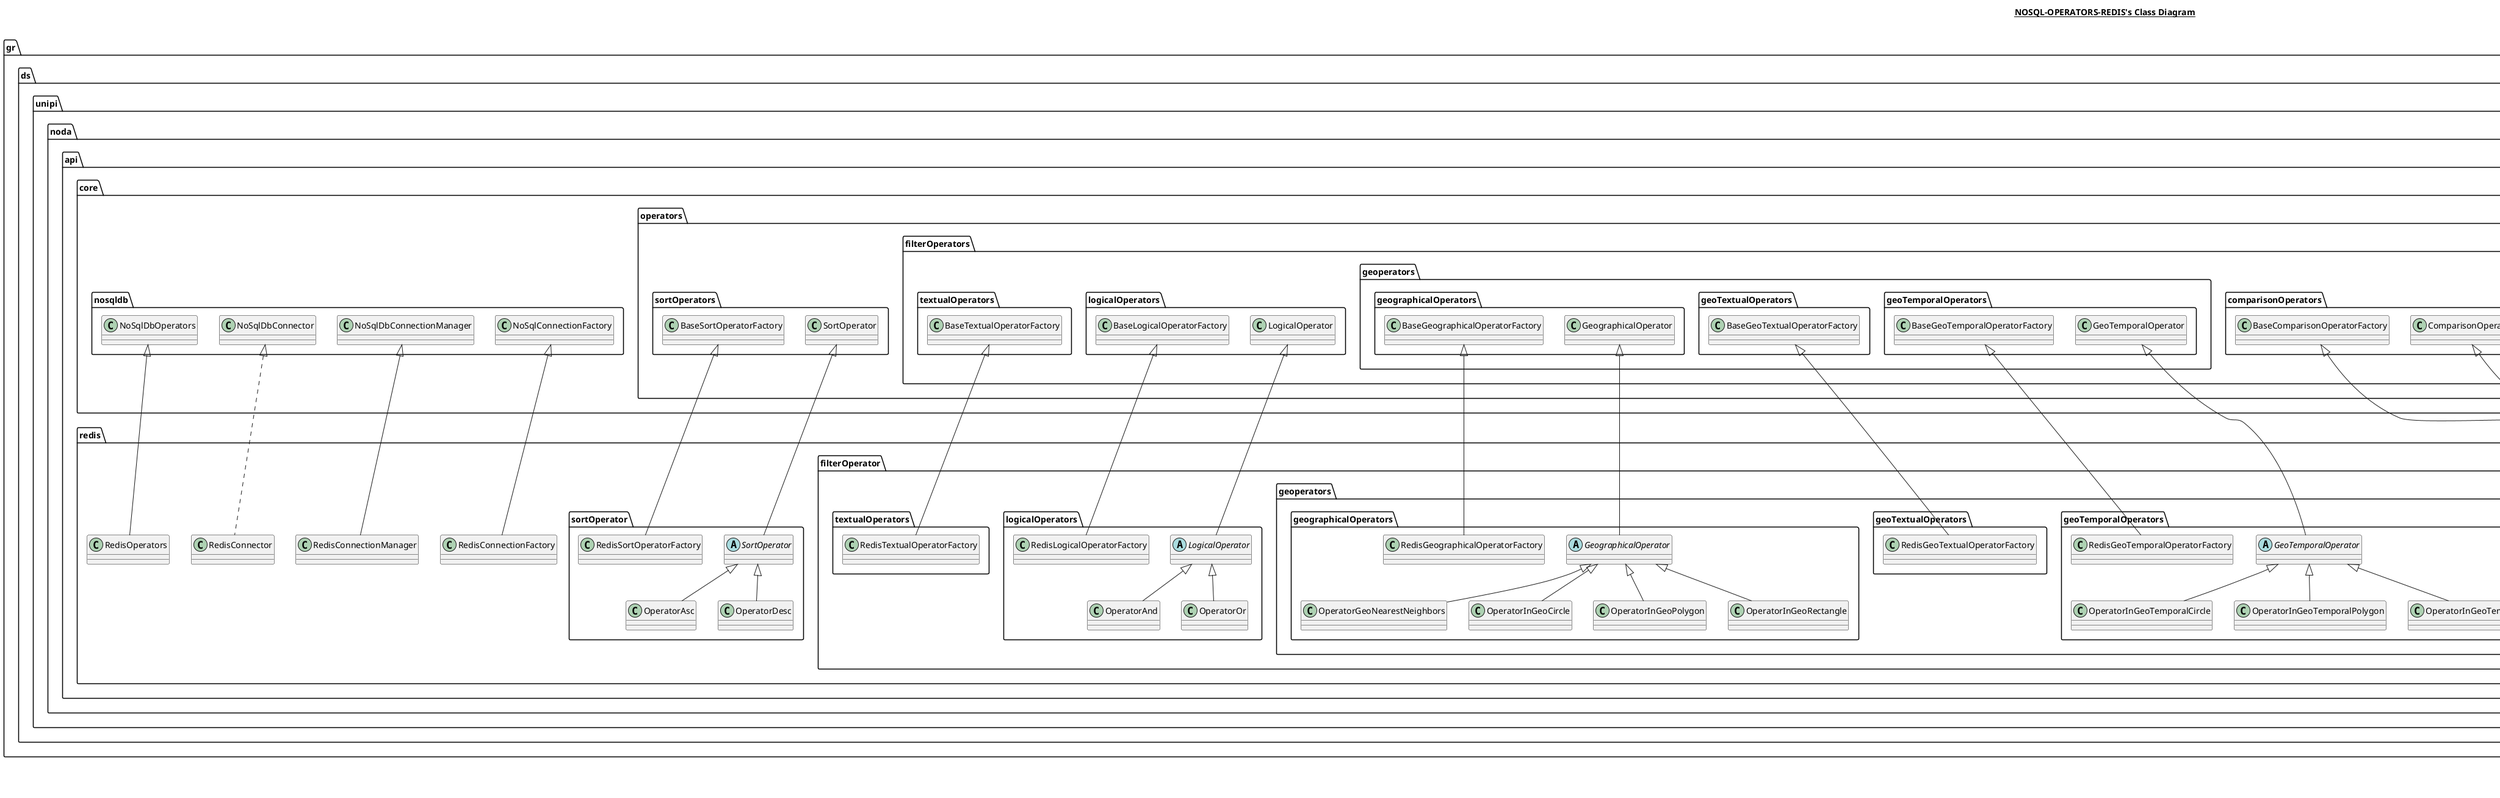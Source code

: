 @startuml

title __NOSQL-OPERATORS-REDIS's Class Diagram__\n

  namespace gr.ds.unipi.noda.api.redis {
    class gr.ds.unipi.noda.api.redis.RedisConnectionFactory {
    }
  }
  

  namespace gr.ds.unipi.noda.api.redis {
    class gr.ds.unipi.noda.api.redis.RedisConnectionManager {
    }
  }
  

  namespace gr.ds.unipi.noda.api.redis {
    class gr.ds.unipi.noda.api.redis.RedisConnector {
    }
  }
  

  namespace gr.ds.unipi.noda.api.redis {
    class gr.ds.unipi.noda.api.redis.RedisOperators {
    }
  }
  

  namespace gr.ds.unipi.noda.api.redis {
    namespace aggregateOperator {
      abstract class gr.ds.unipi.noda.api.redis.aggregateOperator.AggregateOperator {
      }
    }
  }
  

  namespace gr.ds.unipi.noda.api.redis {
    namespace aggregateOperator {
      class gr.ds.unipi.noda.api.redis.aggregateOperator.OperatorAvg {
      }
    }
  }
  

  namespace gr.ds.unipi.noda.api.redis {
    namespace aggregateOperator {
      class gr.ds.unipi.noda.api.redis.aggregateOperator.OperatorCount {
      }
    }
  }
  

  namespace gr.ds.unipi.noda.api.redis {
    namespace aggregateOperator {
      class gr.ds.unipi.noda.api.redis.aggregateOperator.OperatorCountDistinct {
      }
    }
  }
  

  namespace gr.ds.unipi.noda.api.redis {
    namespace aggregateOperator {
      class gr.ds.unipi.noda.api.redis.aggregateOperator.OperatorCountNonNull {
      }
    }
  }
  

  namespace gr.ds.unipi.noda.api.redis {
    namespace aggregateOperator {
      class gr.ds.unipi.noda.api.redis.aggregateOperator.OperatorMax {
      }
    }
  }
  

  namespace gr.ds.unipi.noda.api.redis {
    namespace aggregateOperator {
      class gr.ds.unipi.noda.api.redis.aggregateOperator.OperatorMin {
      }
    }
  }
  

  namespace gr.ds.unipi.noda.api.redis {
    namespace aggregateOperator {
      class gr.ds.unipi.noda.api.redis.aggregateOperator.OperatorSum {
      }
    }
  }
  

  namespace gr.ds.unipi.noda.api.redis {
    namespace aggregateOperator {
      class gr.ds.unipi.noda.api.redis.aggregateOperator.RedisAggregateOperatorFactory {
      }
    }
  }
  

  namespace gr.ds.unipi.noda.api.redis {
    namespace filterOperator.comparisonOperators {
      abstract class gr.ds.unipi.noda.api.redis.filterOperator.comparisonOperators.ComparisonOperator {
      }
    }
  }
  

  namespace gr.ds.unipi.noda.api.redis {
    namespace filterOperator.comparisonOperators {
      class gr.ds.unipi.noda.api.redis.filterOperator.comparisonOperators.OperatorEqual {
      }
    }
  }
  

  namespace gr.ds.unipi.noda.api.redis {
    namespace filterOperator.comparisonOperators {
      class gr.ds.unipi.noda.api.redis.filterOperator.comparisonOperators.OperatorGreaterThan {
      }
    }
  }
  

  namespace gr.ds.unipi.noda.api.redis {
    namespace filterOperator.comparisonOperators {
      class gr.ds.unipi.noda.api.redis.filterOperator.comparisonOperators.OperatorGreaterThanEqual {
      }
    }
  }
  

  namespace gr.ds.unipi.noda.api.redis {
    namespace filterOperator.comparisonOperators {
      class gr.ds.unipi.noda.api.redis.filterOperator.comparisonOperators.OperatorLessThan {
      }
    }
  }
  

  namespace gr.ds.unipi.noda.api.redis {
    namespace filterOperator.comparisonOperators {
      class gr.ds.unipi.noda.api.redis.filterOperator.comparisonOperators.OperatorLessThanEqual {
      }
    }
  }
  

  namespace gr.ds.unipi.noda.api.redis {
    namespace filterOperator.comparisonOperators {
      class gr.ds.unipi.noda.api.redis.filterOperator.comparisonOperators.OperatorNotEqual {
      }
    }
  }
  

  namespace gr.ds.unipi.noda.api.redis {
    namespace filterOperator.comparisonOperators {
      class gr.ds.unipi.noda.api.redis.filterOperator.comparisonOperators.RedisComparisonOperatorFactory {
      }
    }
  }
  

  namespace gr.ds.unipi.noda.api.redis {
    namespace filterOperator.geoperators.geoTemporalOperators {
      abstract class gr.ds.unipi.noda.api.redis.filterOperator.geoperators.geoTemporalOperators.GeoTemporalOperator {
      }
    }
  }
  

  namespace gr.ds.unipi.noda.api.redis {
    namespace filterOperator.geoperators.geoTemporalOperators {
      class gr.ds.unipi.noda.api.redis.filterOperator.geoperators.geoTemporalOperators.OperatorInGeoTemporalCircle {
      }
    }
  }
  

  namespace gr.ds.unipi.noda.api.redis {
    namespace filterOperator.geoperators.geoTemporalOperators {
      class gr.ds.unipi.noda.api.redis.filterOperator.geoperators.geoTemporalOperators.OperatorInGeoTemporalPolygon {
      }
    }
  }
  

  namespace gr.ds.unipi.noda.api.redis {
    namespace filterOperator.geoperators.geoTemporalOperators {
      class gr.ds.unipi.noda.api.redis.filterOperator.geoperators.geoTemporalOperators.OperatorInGeoTemporalRectangle {
      }
    }
  }
  

  namespace gr.ds.unipi.noda.api.redis {
    namespace filterOperator.geoperators.geoTemporalOperators {
      class gr.ds.unipi.noda.api.redis.filterOperator.geoperators.geoTemporalOperators.RedisGeoTemporalOperatorFactory {
      }
    }
  }
  

  namespace gr.ds.unipi.noda.api.redis {
    namespace filterOperator.geoperators.geoTextualOperators {
      class gr.ds.unipi.noda.api.redis.filterOperator.geoperators.geoTextualOperators.RedisGeoTextualOperatorFactory {
      }
    }
  }
  

  namespace gr.ds.unipi.noda.api.redis {
    namespace filterOperator.geoperators.geographicalOperators {
      abstract class gr.ds.unipi.noda.api.redis.filterOperator.geoperators.geographicalOperators.GeographicalOperator {
      }
    }
  }
  

  namespace gr.ds.unipi.noda.api.redis {
    namespace filterOperator.geoperators.geographicalOperators {
      class gr.ds.unipi.noda.api.redis.filterOperator.geoperators.geographicalOperators.OperatorGeoNearestNeighbors {
      }
    }
  }
  

  namespace gr.ds.unipi.noda.api.redis {
    namespace filterOperator.geoperators.geographicalOperators {
      class gr.ds.unipi.noda.api.redis.filterOperator.geoperators.geographicalOperators.OperatorInGeoCircle {
      }
    }
  }
  

  namespace gr.ds.unipi.noda.api.redis {
    namespace filterOperator.geoperators.geographicalOperators {
      class gr.ds.unipi.noda.api.redis.filterOperator.geoperators.geographicalOperators.OperatorInGeoPolygon {
      }
    }
  }
  

  namespace gr.ds.unipi.noda.api.redis {
    namespace filterOperator.geoperators.geographicalOperators {
      class gr.ds.unipi.noda.api.redis.filterOperator.geoperators.geographicalOperators.OperatorInGeoRectangle {
      }
    }
  }
  

  namespace gr.ds.unipi.noda.api.redis {
    namespace filterOperator.geoperators.geographicalOperators {
      class gr.ds.unipi.noda.api.redis.filterOperator.geoperators.geographicalOperators.RedisGeographicalOperatorFactory {
      }
    }
  }
  

  namespace gr.ds.unipi.noda.api.redis {
    namespace filterOperator.logicalOperators {
      abstract class gr.ds.unipi.noda.api.redis.filterOperator.logicalOperators.LogicalOperator {
      }
    }
  }
  

  namespace gr.ds.unipi.noda.api.redis {
    namespace filterOperator.logicalOperators {
      class gr.ds.unipi.noda.api.redis.filterOperator.logicalOperators.OperatorAnd {
      }
    }
  }
  

  namespace gr.ds.unipi.noda.api.redis {
    namespace filterOperator.logicalOperators {
      class gr.ds.unipi.noda.api.redis.filterOperator.logicalOperators.OperatorOr {
      }
    }
  }
  

  namespace gr.ds.unipi.noda.api.redis {
    namespace filterOperator.logicalOperators {
      class gr.ds.unipi.noda.api.redis.filterOperator.logicalOperators.RedisLogicalOperatorFactory {
      }
    }
  }
  

  namespace gr.ds.unipi.noda.api.redis {
    namespace filterOperator.textualOperators {
      class gr.ds.unipi.noda.api.redis.filterOperator.textualOperators.RedisTextualOperatorFactory {
      }
    }
  }
  

  namespace gr.ds.unipi.noda.api.redis {
    namespace sortOperator {
      class gr.ds.unipi.noda.api.redis.sortOperator.OperatorAsc {
      }
    }
  }
  

  namespace gr.ds.unipi.noda.api.redis {
    namespace sortOperator {
      class gr.ds.unipi.noda.api.redis.sortOperator.OperatorDesc {
      }
    }
  }
  

  namespace gr.ds.unipi.noda.api.redis {
    namespace sortOperator {
      class gr.ds.unipi.noda.api.redis.sortOperator.RedisSortOperatorFactory {
      }
    }
  }
  

  namespace gr.ds.unipi.noda.api.redis {
    namespace sortOperator {
      abstract class gr.ds.unipi.noda.api.redis.sortOperator.SortOperator {
      }
    }
  }
  

  gr.ds.unipi.noda.api.redis.RedisConnectionFactory -up-|> gr.ds.unipi.noda.api.core.nosqldb.NoSqlConnectionFactory
  gr.ds.unipi.noda.api.redis.RedisConnectionManager -up-|> gr.ds.unipi.noda.api.core.nosqldb.NoSqlDbConnectionManager
  gr.ds.unipi.noda.api.redis.RedisConnector .up.|> gr.ds.unipi.noda.api.core.nosqldb.NoSqlDbConnector
  gr.ds.unipi.noda.api.redis.RedisOperators -up-|> gr.ds.unipi.noda.api.core.nosqldb.NoSqlDbOperators
  gr.ds.unipi.noda.api.redis.aggregateOperator.AggregateOperator -up-|> gr.ds.unipi.noda.api.core.operators.aggregateOperators.AggregateOperator
  gr.ds.unipi.noda.api.redis.aggregateOperator.OperatorAvg -up-|> gr.ds.unipi.noda.api.redis.aggregateOperator.AggregateOperator
  gr.ds.unipi.noda.api.redis.aggregateOperator.OperatorCount -up-|> gr.ds.unipi.noda.api.redis.aggregateOperator.AggregateOperator
  gr.ds.unipi.noda.api.redis.aggregateOperator.OperatorCountDistinct -up-|> gr.ds.unipi.noda.api.redis.aggregateOperator.AggregateOperator
  gr.ds.unipi.noda.api.redis.aggregateOperator.OperatorCountNonNull -up-|> gr.ds.unipi.noda.api.redis.aggregateOperator.AggregateOperator
  gr.ds.unipi.noda.api.redis.aggregateOperator.OperatorMax -up-|> gr.ds.unipi.noda.api.redis.aggregateOperator.AggregateOperator
  gr.ds.unipi.noda.api.redis.aggregateOperator.OperatorMin -up-|> gr.ds.unipi.noda.api.redis.aggregateOperator.AggregateOperator
  gr.ds.unipi.noda.api.redis.aggregateOperator.OperatorSum -up-|> gr.ds.unipi.noda.api.redis.aggregateOperator.AggregateOperator
  gr.ds.unipi.noda.api.redis.aggregateOperator.RedisAggregateOperatorFactory -up-|> gr.ds.unipi.noda.api.core.operators.aggregateOperators.BaseAggregateOperatorFactory
  gr.ds.unipi.noda.api.redis.filterOperator.comparisonOperators.ComparisonOperator -up-|> gr.ds.unipi.noda.api.core.operators.filterOperators.comparisonOperators.ComparisonOperator
  gr.ds.unipi.noda.api.redis.filterOperator.comparisonOperators.OperatorEqual -up-|> gr.ds.unipi.noda.api.redis.filterOperator.comparisonOperators.ComparisonOperator
  gr.ds.unipi.noda.api.redis.filterOperator.comparisonOperators.OperatorGreaterThan -up-|> gr.ds.unipi.noda.api.redis.filterOperator.comparisonOperators.ComparisonOperator
  gr.ds.unipi.noda.api.redis.filterOperator.comparisonOperators.OperatorGreaterThanEqual -up-|> gr.ds.unipi.noda.api.redis.filterOperator.comparisonOperators.ComparisonOperator
  gr.ds.unipi.noda.api.redis.filterOperator.comparisonOperators.OperatorLessThan -up-|> gr.ds.unipi.noda.api.redis.filterOperator.comparisonOperators.ComparisonOperator
  gr.ds.unipi.noda.api.redis.filterOperator.comparisonOperators.OperatorLessThanEqual -up-|> gr.ds.unipi.noda.api.redis.filterOperator.comparisonOperators.ComparisonOperator
  gr.ds.unipi.noda.api.redis.filterOperator.comparisonOperators.OperatorNotEqual -up-|> gr.ds.unipi.noda.api.redis.filterOperator.comparisonOperators.ComparisonOperator
  gr.ds.unipi.noda.api.redis.filterOperator.comparisonOperators.RedisComparisonOperatorFactory -up-|> gr.ds.unipi.noda.api.core.operators.filterOperators.comparisonOperators.BaseComparisonOperatorFactory
  gr.ds.unipi.noda.api.redis.filterOperator.geoperators.geoTemporalOperators.GeoTemporalOperator -up-|> gr.ds.unipi.noda.api.core.operators.filterOperators.geoperators.geoTemporalOperators.GeoTemporalOperator
  gr.ds.unipi.noda.api.redis.filterOperator.geoperators.geoTemporalOperators.OperatorInGeoTemporalCircle -up-|> gr.ds.unipi.noda.api.redis.filterOperator.geoperators.geoTemporalOperators.GeoTemporalOperator
  gr.ds.unipi.noda.api.redis.filterOperator.geoperators.geoTemporalOperators.OperatorInGeoTemporalPolygon -up-|> gr.ds.unipi.noda.api.redis.filterOperator.geoperators.geoTemporalOperators.GeoTemporalOperator
  gr.ds.unipi.noda.api.redis.filterOperator.geoperators.geoTemporalOperators.OperatorInGeoTemporalRectangle -up-|> gr.ds.unipi.noda.api.redis.filterOperator.geoperators.geoTemporalOperators.GeoTemporalOperator
  gr.ds.unipi.noda.api.redis.filterOperator.geoperators.geoTemporalOperators.RedisGeoTemporalOperatorFactory -up-|> gr.ds.unipi.noda.api.core.operators.filterOperators.geoperators.geoTemporalOperators.BaseGeoTemporalOperatorFactory
  gr.ds.unipi.noda.api.redis.filterOperator.geoperators.geoTextualOperators.RedisGeoTextualOperatorFactory -up-|> gr.ds.unipi.noda.api.core.operators.filterOperators.geoperators.geoTextualOperators.BaseGeoTextualOperatorFactory
  gr.ds.unipi.noda.api.redis.filterOperator.geoperators.geographicalOperators.GeographicalOperator -up-|> gr.ds.unipi.noda.api.core.operators.filterOperators.geoperators.geographicalOperators.GeographicalOperator
  gr.ds.unipi.noda.api.redis.filterOperator.geoperators.geographicalOperators.OperatorGeoNearestNeighbors -up-|> gr.ds.unipi.noda.api.redis.filterOperator.geoperators.geographicalOperators.GeographicalOperator
  gr.ds.unipi.noda.api.redis.filterOperator.geoperators.geographicalOperators.OperatorInGeoCircle -up-|> gr.ds.unipi.noda.api.redis.filterOperator.geoperators.geographicalOperators.GeographicalOperator
  gr.ds.unipi.noda.api.redis.filterOperator.geoperators.geographicalOperators.OperatorInGeoPolygon -up-|> gr.ds.unipi.noda.api.redis.filterOperator.geoperators.geographicalOperators.GeographicalOperator
  gr.ds.unipi.noda.api.redis.filterOperator.geoperators.geographicalOperators.OperatorInGeoRectangle -up-|> gr.ds.unipi.noda.api.redis.filterOperator.geoperators.geographicalOperators.GeographicalOperator
  gr.ds.unipi.noda.api.redis.filterOperator.geoperators.geographicalOperators.RedisGeographicalOperatorFactory -up-|> gr.ds.unipi.noda.api.core.operators.filterOperators.geoperators.geographicalOperators.BaseGeographicalOperatorFactory
  gr.ds.unipi.noda.api.redis.filterOperator.logicalOperators.LogicalOperator -up-|> gr.ds.unipi.noda.api.core.operators.filterOperators.logicalOperators.LogicalOperator
  gr.ds.unipi.noda.api.redis.filterOperator.logicalOperators.OperatorAnd -up-|> gr.ds.unipi.noda.api.redis.filterOperator.logicalOperators.LogicalOperator
  gr.ds.unipi.noda.api.redis.filterOperator.logicalOperators.OperatorOr -up-|> gr.ds.unipi.noda.api.redis.filterOperator.logicalOperators.LogicalOperator
  gr.ds.unipi.noda.api.redis.filterOperator.logicalOperators.RedisLogicalOperatorFactory -up-|> gr.ds.unipi.noda.api.core.operators.filterOperators.logicalOperators.BaseLogicalOperatorFactory
  gr.ds.unipi.noda.api.redis.filterOperator.textualOperators.RedisTextualOperatorFactory -up-|> gr.ds.unipi.noda.api.core.operators.filterOperators.textualOperators.BaseTextualOperatorFactory
  gr.ds.unipi.noda.api.redis.sortOperator.OperatorAsc -up-|> gr.ds.unipi.noda.api.redis.sortOperator.SortOperator
  gr.ds.unipi.noda.api.redis.sortOperator.OperatorDesc -up-|> gr.ds.unipi.noda.api.redis.sortOperator.SortOperator
  gr.ds.unipi.noda.api.redis.sortOperator.RedisSortOperatorFactory -up-|> gr.ds.unipi.noda.api.core.operators.sortOperators.BaseSortOperatorFactory
  gr.ds.unipi.noda.api.redis.sortOperator.SortOperator -up-|> gr.ds.unipi.noda.api.core.operators.sortOperators.SortOperator


right footer


PlantUML diagram generated by SketchIt! (https://bitbucket.org/pmesmeur/sketch.it)
For more information about this tool, please contact philippe.mesmeur@gmail.com
endfooter

@enduml
